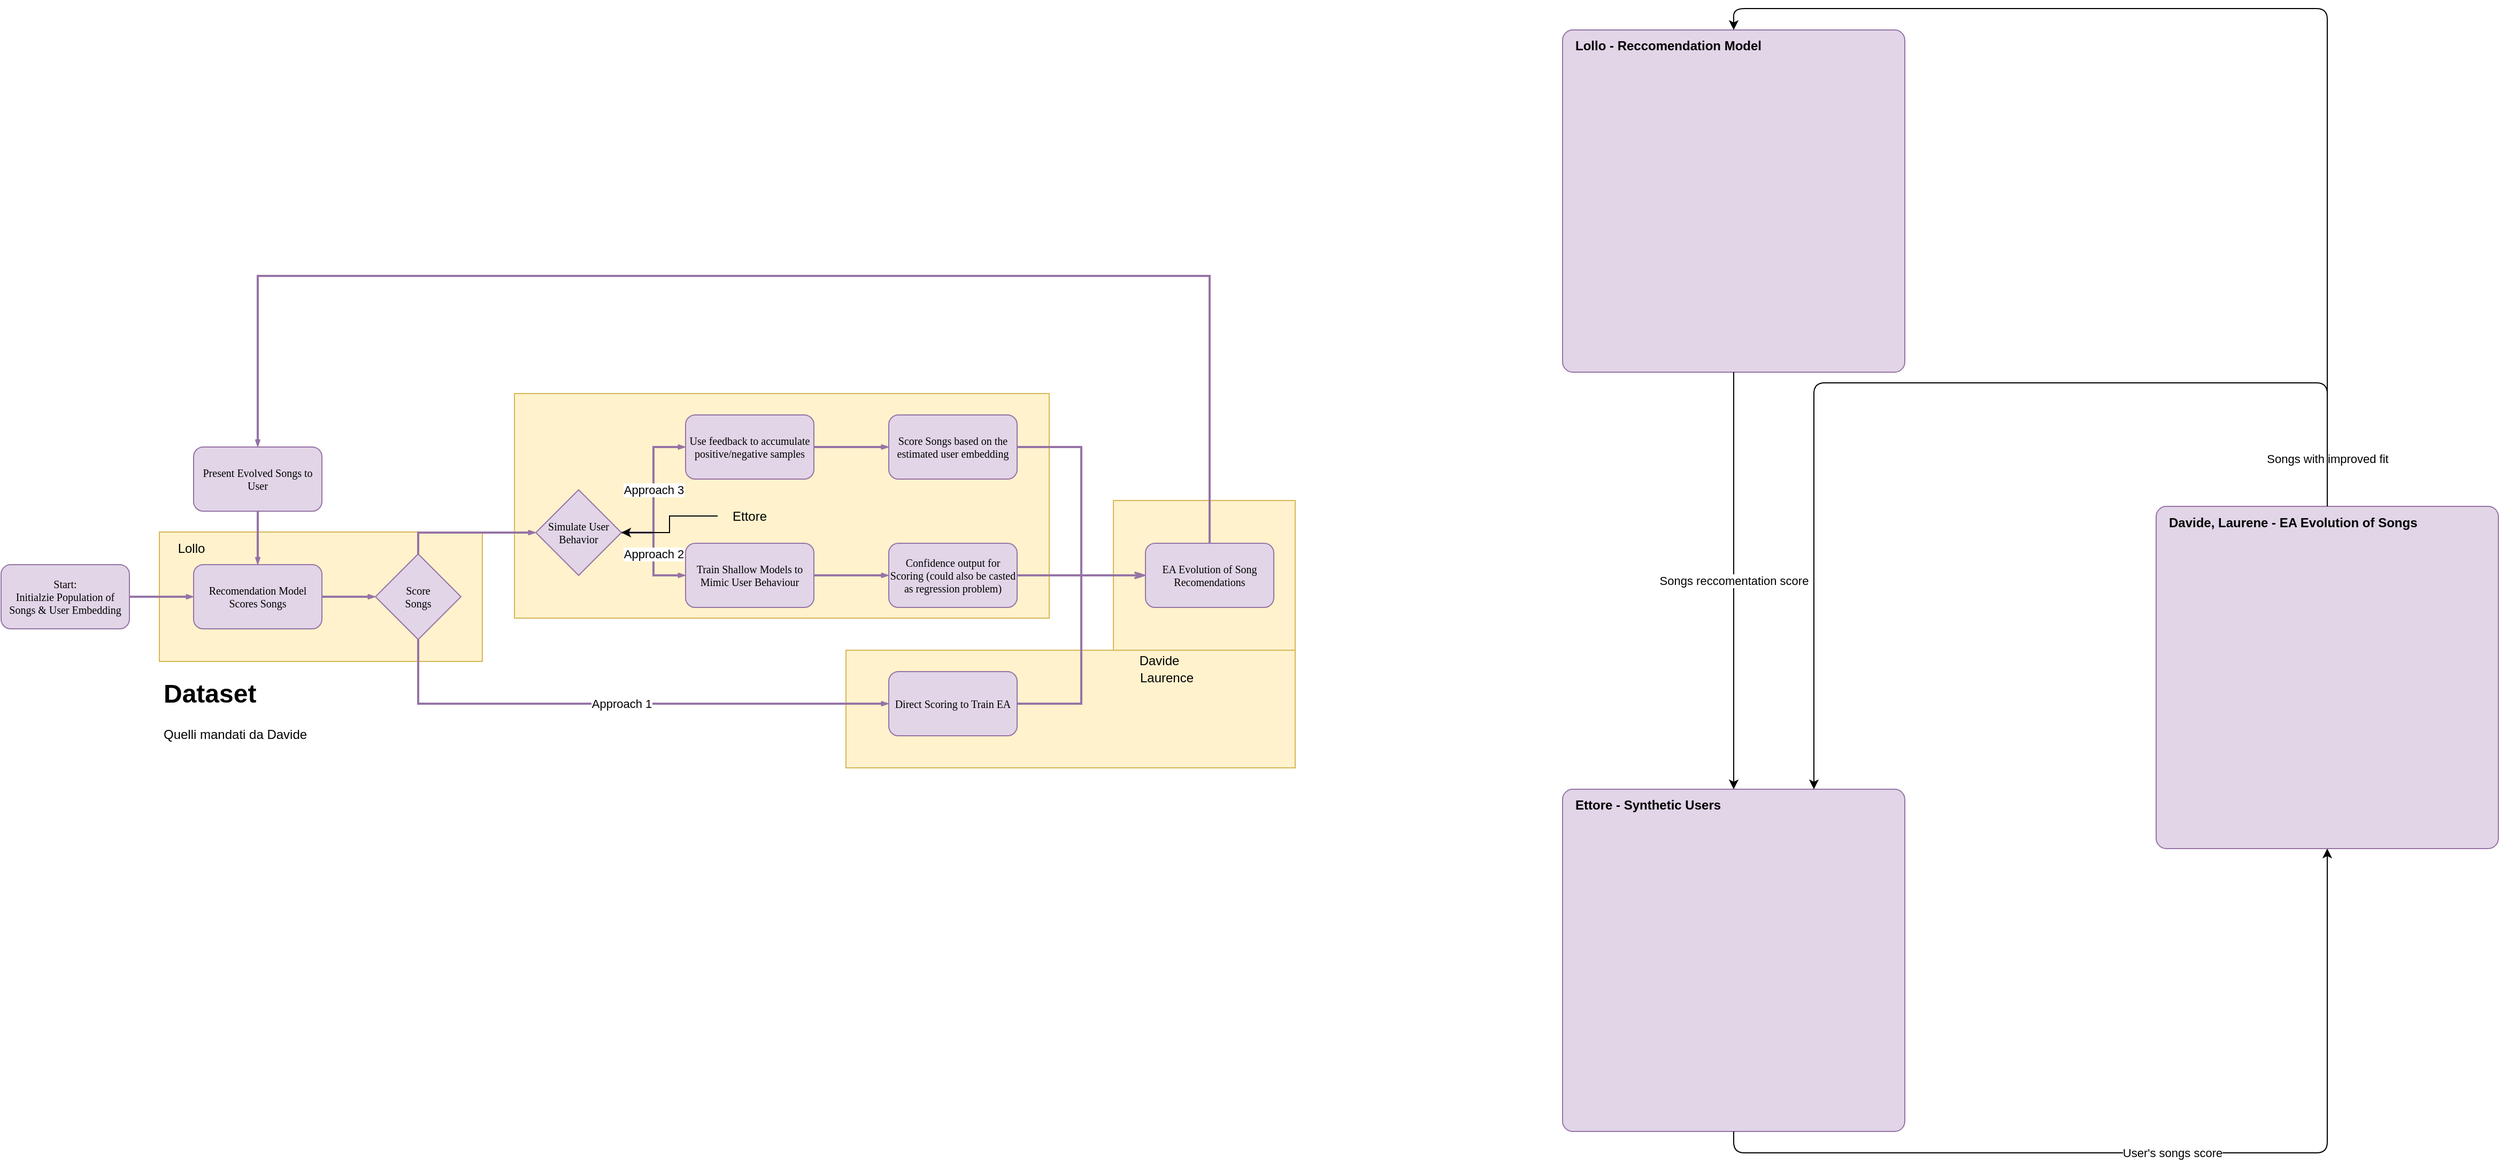<mxfile version="24.7.17">
  <diagram name="Page-1" id="5qk1M9Fl1hlWYoU_ZyAV">
    <mxGraphModel dx="1434" dy="1880" grid="1" gridSize="10" guides="1" tooltips="1" connect="1" arrows="1" fold="1" page="1" pageScale="1" pageWidth="850" pageHeight="1100" math="0" shadow="0">
      <root>
        <mxCell id="0" />
        <mxCell id="1" parent="0" />
        <mxCell id="CBEwIlwH5FtXZjfvDgn--34" value="" style="rounded=0;whiteSpace=wrap;html=1;fillColor=#fff2cc;strokeColor=#d6b656;" parent="1" vertex="1">
          <mxGeometry x="1150" y="290" width="170" height="140" as="geometry" />
        </mxCell>
        <mxCell id="CBEwIlwH5FtXZjfvDgn--33" value="" style="rounded=0;whiteSpace=wrap;html=1;fillColor=#fff2cc;strokeColor=#d6b656;" parent="1" vertex="1">
          <mxGeometry x="900" y="430" width="420" height="110" as="geometry" />
        </mxCell>
        <mxCell id="CBEwIlwH5FtXZjfvDgn--32" value="" style="rounded=0;whiteSpace=wrap;html=1;fillColor=#fff2cc;strokeColor=#d6b656;" parent="1" vertex="1">
          <mxGeometry x="590" y="190" width="500" height="210" as="geometry" />
        </mxCell>
        <mxCell id="CBEwIlwH5FtXZjfvDgn--31" value="" style="rounded=0;whiteSpace=wrap;html=1;fillColor=#fff2cc;strokeColor=#d6b656;" parent="1" vertex="1">
          <mxGeometry x="258" y="319.5" width="302" height="121" as="geometry" />
        </mxCell>
        <mxCell id="CBEwIlwH5FtXZjfvDgn--21" style="edgeStyle=orthogonalEdgeStyle;rounded=0;orthogonalLoop=1;jettySize=auto;html=1;exitX=1;exitY=0.5;exitDx=0;exitDy=0;entryX=0;entryY=0.5;entryDx=0;entryDy=0;strokeWidth=2;fillColor=#e1d5e7;strokeColor=#9673a6;endSize=3;startSize=3;endArrow=openThin;endFill=0;" parent="1" source="CBEwIlwH5FtXZjfvDgn--1" target="CBEwIlwH5FtXZjfvDgn--2" edge="1">
          <mxGeometry relative="1" as="geometry" />
        </mxCell>
        <mxCell id="CBEwIlwH5FtXZjfvDgn--1" value="&lt;div style=&quot;font-size: 10px;&quot;&gt;Start:&lt;/div&gt;&lt;div style=&quot;font-size: 10px;&quot;&gt;Initialzie Population of Songs &amp;amp; User Embedding&lt;br style=&quot;font-size: 10px;&quot;&gt;&lt;/div&gt;" style="rounded=1;whiteSpace=wrap;html=1;fillColor=#e1d5e7;strokeColor=#9673a6;strokeWidth=1;fontFamily=Verdana;fontSize=10;fontStyle=0" parent="1" vertex="1">
          <mxGeometry x="110" y="350" width="120" height="60" as="geometry" />
        </mxCell>
        <mxCell id="CBEwIlwH5FtXZjfvDgn--22" style="edgeStyle=orthogonalEdgeStyle;rounded=0;orthogonalLoop=1;jettySize=auto;html=1;exitX=1;exitY=0.5;exitDx=0;exitDy=0;entryX=0;entryY=0.5;entryDx=0;entryDy=0;strokeWidth=2;fillColor=#e1d5e7;strokeColor=#9673a6;endSize=3;startSize=3;endArrow=openThin;endFill=0;" parent="1" source="CBEwIlwH5FtXZjfvDgn--2" target="CBEwIlwH5FtXZjfvDgn--4" edge="1">
          <mxGeometry relative="1" as="geometry" />
        </mxCell>
        <mxCell id="CBEwIlwH5FtXZjfvDgn--2" value="Recomendation Model Scores Songs" style="rounded=1;whiteSpace=wrap;html=1;fillColor=#e1d5e7;strokeColor=#9673a6;strokeWidth=1;fontFamily=Verdana;fontSize=10;fontStyle=0" parent="1" vertex="1">
          <mxGeometry x="290" y="350" width="120" height="60" as="geometry" />
        </mxCell>
        <mxCell id="CBEwIlwH5FtXZjfvDgn--24" value="" style="edgeStyle=orthogonalEdgeStyle;rounded=0;orthogonalLoop=1;jettySize=auto;html=1;strokeWidth=2;fillColor=#e1d5e7;strokeColor=#9673a6;endSize=3;startSize=3;endArrow=openThin;endFill=0;" parent="1" source="CBEwIlwH5FtXZjfvDgn--3" target="CBEwIlwH5FtXZjfvDgn--2" edge="1">
          <mxGeometry relative="1" as="geometry" />
        </mxCell>
        <mxCell id="CBEwIlwH5FtXZjfvDgn--3" value="Present Evolved Songs to User" style="rounded=1;whiteSpace=wrap;html=1;fillColor=#e1d5e7;strokeColor=#9673a6;strokeWidth=1;fontFamily=Verdana;fontSize=10;fontStyle=0" parent="1" vertex="1">
          <mxGeometry x="290" y="240" width="120" height="60" as="geometry" />
        </mxCell>
        <mxCell id="CBEwIlwH5FtXZjfvDgn--19" style="edgeStyle=orthogonalEdgeStyle;rounded=0;orthogonalLoop=1;jettySize=auto;html=1;exitX=0.5;exitY=0;exitDx=0;exitDy=0;entryX=0;entryY=0.5;entryDx=0;entryDy=0;strokeWidth=2;fillColor=#e1d5e7;strokeColor=#9673a6;endSize=3;startSize=3;endArrow=openThin;endFill=0;" parent="1" source="CBEwIlwH5FtXZjfvDgn--4" target="CBEwIlwH5FtXZjfvDgn--5" edge="1">
          <mxGeometry relative="1" as="geometry" />
        </mxCell>
        <mxCell id="CBEwIlwH5FtXZjfvDgn--20" value="Approach 1" style="edgeStyle=orthogonalEdgeStyle;rounded=0;orthogonalLoop=1;jettySize=auto;html=1;exitX=0.5;exitY=1;exitDx=0;exitDy=0;entryX=0;entryY=0.5;entryDx=0;entryDy=0;strokeWidth=2;fillColor=#e1d5e7;strokeColor=#9673a6;endSize=3;startSize=3;endArrow=openThin;endFill=0;" parent="1" source="CBEwIlwH5FtXZjfvDgn--4" target="CBEwIlwH5FtXZjfvDgn--10" edge="1">
          <mxGeometry relative="1" as="geometry" />
        </mxCell>
        <mxCell id="CBEwIlwH5FtXZjfvDgn--4" value="&lt;div style=&quot;font-size: 10px;&quot;&gt;Score&lt;/div&gt;&lt;div style=&quot;font-size: 10px;&quot;&gt;Songs&lt;br style=&quot;font-size: 10px;&quot;&gt;&lt;/div&gt;" style="rhombus;whiteSpace=wrap;html=1;fillColor=#e1d5e7;strokeColor=#9673a6;strokeWidth=1;fontFamily=Verdana;fontSize=10;fontStyle=0" parent="1" vertex="1">
          <mxGeometry x="460" y="340" width="80" height="80" as="geometry" />
        </mxCell>
        <mxCell id="CBEwIlwH5FtXZjfvDgn--17" value="&lt;div&gt;Approach 3&lt;/div&gt;" style="edgeStyle=orthogonalEdgeStyle;rounded=0;orthogonalLoop=1;jettySize=auto;html=1;exitX=1;exitY=0.5;exitDx=0;exitDy=0;entryX=0;entryY=0.5;entryDx=0;entryDy=0;strokeWidth=2;fillColor=#e1d5e7;strokeColor=#9673a6;endSize=3;startSize=3;endArrow=openThin;endFill=0;" parent="1" source="CBEwIlwH5FtXZjfvDgn--5" target="CBEwIlwH5FtXZjfvDgn--6" edge="1">
          <mxGeometry relative="1" as="geometry" />
        </mxCell>
        <mxCell id="CBEwIlwH5FtXZjfvDgn--18" value="Approach 2" style="edgeStyle=orthogonalEdgeStyle;rounded=0;orthogonalLoop=1;jettySize=auto;html=1;exitX=1;exitY=0.5;exitDx=0;exitDy=0;entryX=0;entryY=0.5;entryDx=0;entryDy=0;strokeWidth=2;fillColor=#e1d5e7;strokeColor=#9673a6;endSize=3;startSize=3;endArrow=openThin;endFill=0;" parent="1" source="CBEwIlwH5FtXZjfvDgn--5" target="CBEwIlwH5FtXZjfvDgn--8" edge="1">
          <mxGeometry relative="1" as="geometry" />
        </mxCell>
        <mxCell id="CBEwIlwH5FtXZjfvDgn--5" value="Simulate User Behavior" style="rhombus;whiteSpace=wrap;html=1;fillColor=#e1d5e7;strokeColor=#9673a6;strokeWidth=1;fontFamily=Verdana;fontSize=10;fontStyle=0" parent="1" vertex="1">
          <mxGeometry x="610" y="280" width="80" height="80" as="geometry" />
        </mxCell>
        <mxCell id="CBEwIlwH5FtXZjfvDgn--15" style="edgeStyle=orthogonalEdgeStyle;rounded=0;orthogonalLoop=1;jettySize=auto;html=1;exitX=1;exitY=0.5;exitDx=0;exitDy=0;entryX=0;entryY=0.5;entryDx=0;entryDy=0;strokeWidth=2;fillColor=#e1d5e7;strokeColor=#9673a6;endSize=3;startSize=3;endArrow=openThin;endFill=0;" parent="1" source="CBEwIlwH5FtXZjfvDgn--6" target="CBEwIlwH5FtXZjfvDgn--7" edge="1">
          <mxGeometry relative="1" as="geometry" />
        </mxCell>
        <mxCell id="CBEwIlwH5FtXZjfvDgn--6" value="Use feedback to accumulate positive/negative samples" style="rounded=1;whiteSpace=wrap;html=1;fillColor=#e1d5e7;strokeColor=#9673a6;strokeWidth=1;fontFamily=Verdana;fontSize=10;fontStyle=0" parent="1" vertex="1">
          <mxGeometry x="750" y="210" width="120" height="60" as="geometry" />
        </mxCell>
        <mxCell id="CBEwIlwH5FtXZjfvDgn--13" style="edgeStyle=orthogonalEdgeStyle;rounded=0;orthogonalLoop=1;jettySize=auto;html=1;exitX=1;exitY=0.5;exitDx=0;exitDy=0;entryX=0;entryY=0.5;entryDx=0;entryDy=0;strokeWidth=2;fillColor=#e1d5e7;strokeColor=#9673a6;endSize=3;startSize=3;endArrow=openThin;endFill=0;" parent="1" source="CBEwIlwH5FtXZjfvDgn--7" target="CBEwIlwH5FtXZjfvDgn--11" edge="1">
          <mxGeometry relative="1" as="geometry" />
        </mxCell>
        <mxCell id="CBEwIlwH5FtXZjfvDgn--7" value="Score Songs based on the estimated user embedding" style="rounded=1;whiteSpace=wrap;html=1;fillColor=#e1d5e7;strokeColor=#9673a6;strokeWidth=1;fontFamily=Verdana;fontSize=10;fontStyle=0" parent="1" vertex="1">
          <mxGeometry x="940" y="210" width="120" height="60" as="geometry" />
        </mxCell>
        <mxCell id="CBEwIlwH5FtXZjfvDgn--16" style="edgeStyle=orthogonalEdgeStyle;rounded=0;orthogonalLoop=1;jettySize=auto;html=1;exitX=1;exitY=0.5;exitDx=0;exitDy=0;entryX=0;entryY=0.5;entryDx=0;entryDy=0;strokeWidth=2;fillColor=#e1d5e7;strokeColor=#9673a6;endSize=3;startSize=3;endArrow=openThin;endFill=0;" parent="1" source="CBEwIlwH5FtXZjfvDgn--8" target="CBEwIlwH5FtXZjfvDgn--9" edge="1">
          <mxGeometry relative="1" as="geometry" />
        </mxCell>
        <mxCell id="CBEwIlwH5FtXZjfvDgn--8" value="Train Shallow Models to Mimic User Behaviour" style="rounded=1;whiteSpace=wrap;html=1;fillColor=#e1d5e7;strokeColor=#9673a6;strokeWidth=1;fontFamily=Verdana;fontSize=10;fontStyle=0" parent="1" vertex="1">
          <mxGeometry x="750" y="330" width="120" height="60" as="geometry" />
        </mxCell>
        <mxCell id="CBEwIlwH5FtXZjfvDgn--12" style="edgeStyle=orthogonalEdgeStyle;rounded=0;orthogonalLoop=1;jettySize=auto;html=1;exitX=1;exitY=0.5;exitDx=0;exitDy=0;entryX=0;entryY=0.5;entryDx=0;entryDy=0;strokeWidth=2;fillColor=#e1d5e7;strokeColor=#9673a6;endArrow=openThin;endFill=0;" parent="1" source="CBEwIlwH5FtXZjfvDgn--9" target="CBEwIlwH5FtXZjfvDgn--11" edge="1">
          <mxGeometry relative="1" as="geometry" />
        </mxCell>
        <mxCell id="CBEwIlwH5FtXZjfvDgn--9" value="Confidence output for Scoring (could also be casted as regression problem)" style="rounded=1;whiteSpace=wrap;html=1;fillColor=#e1d5e7;strokeColor=#9673a6;strokeWidth=1;fontFamily=Verdana;fontSize=10;fontStyle=0" parent="1" vertex="1">
          <mxGeometry x="940" y="330" width="120" height="60" as="geometry" />
        </mxCell>
        <mxCell id="CBEwIlwH5FtXZjfvDgn--14" style="edgeStyle=orthogonalEdgeStyle;rounded=0;orthogonalLoop=1;jettySize=auto;html=1;exitX=1;exitY=0.5;exitDx=0;exitDy=0;entryX=0;entryY=0.5;entryDx=0;entryDy=0;strokeWidth=2;fillColor=#e1d5e7;strokeColor=#9673a6;endSize=3;startSize=3;endArrow=openThin;endFill=0;" parent="1" source="CBEwIlwH5FtXZjfvDgn--10" target="CBEwIlwH5FtXZjfvDgn--11" edge="1">
          <mxGeometry relative="1" as="geometry" />
        </mxCell>
        <mxCell id="CBEwIlwH5FtXZjfvDgn--10" value="Direct Scoring to Train EA" style="rounded=1;whiteSpace=wrap;html=1;fillColor=#e1d5e7;strokeColor=#9673a6;strokeWidth=1;fontFamily=Verdana;fontSize=10;fontStyle=0" parent="1" vertex="1">
          <mxGeometry x="940" y="450" width="120" height="60" as="geometry" />
        </mxCell>
        <mxCell id="CBEwIlwH5FtXZjfvDgn--23" style="edgeStyle=orthogonalEdgeStyle;rounded=0;orthogonalLoop=1;jettySize=auto;html=1;exitX=0.5;exitY=0;exitDx=0;exitDy=0;entryX=0.5;entryY=0;entryDx=0;entryDy=0;strokeWidth=2;fillColor=#e1d5e7;strokeColor=#9673a6;endSize=3;startSize=3;endArrow=openThin;endFill=0;" parent="1" source="CBEwIlwH5FtXZjfvDgn--11" target="CBEwIlwH5FtXZjfvDgn--3" edge="1">
          <mxGeometry relative="1" as="geometry">
            <Array as="points">
              <mxPoint x="1240" y="80" />
              <mxPoint x="350" y="80" />
            </Array>
          </mxGeometry>
        </mxCell>
        <mxCell id="CBEwIlwH5FtXZjfvDgn--11" value="EA Evolution of Song Recomendations" style="rounded=1;whiteSpace=wrap;html=1;fillColor=#e1d5e7;strokeColor=#9673a6;strokeWidth=1;fontFamily=Verdana;fontSize=10;fontStyle=0" parent="1" vertex="1">
          <mxGeometry x="1180" y="330" width="120" height="60" as="geometry" />
        </mxCell>
        <mxCell id="CBEwIlwH5FtXZjfvDgn--36" value="Lollo" style="text;html=1;align=center;verticalAlign=middle;whiteSpace=wrap;rounded=0;" parent="1" vertex="1">
          <mxGeometry x="258" y="319.5" width="60" height="30" as="geometry" />
        </mxCell>
        <mxCell id="CBEwIlwH5FtXZjfvDgn--37" value="&lt;h1 style=&quot;margin-top: 0px;&quot;&gt;Dataset&lt;/h1&gt;&lt;p&gt;Quelli mandati da Davide&lt;/p&gt;&lt;p&gt;&lt;br&gt;&lt;/p&gt;" style="text;html=1;whiteSpace=wrap;overflow=hidden;rounded=0;" parent="1" vertex="1">
          <mxGeometry x="260" y="450" width="180" height="120" as="geometry" />
        </mxCell>
        <mxCell id="CBEwIlwH5FtXZjfvDgn--38" value="Laurence" style="text;html=1;align=center;verticalAlign=middle;whiteSpace=wrap;rounded=0;" parent="1" vertex="1">
          <mxGeometry x="1170" y="440.5" width="60" height="30" as="geometry" />
        </mxCell>
        <mxCell id="R_brhPZDmrhsbd484Th9-1" value="" style="edgeStyle=orthogonalEdgeStyle;rounded=0;orthogonalLoop=1;jettySize=auto;html=1;" edge="1" parent="1" source="CBEwIlwH5FtXZjfvDgn--39" target="CBEwIlwH5FtXZjfvDgn--5">
          <mxGeometry relative="1" as="geometry" />
        </mxCell>
        <mxCell id="CBEwIlwH5FtXZjfvDgn--39" value="Ettore" style="text;html=1;align=center;verticalAlign=middle;whiteSpace=wrap;rounded=0;" parent="1" vertex="1">
          <mxGeometry x="780" y="289.5" width="60" height="30" as="geometry" />
        </mxCell>
        <mxCell id="CBEwIlwH5FtXZjfvDgn--40" value="Davide" style="text;html=1;align=center;verticalAlign=middle;whiteSpace=wrap;rounded=0;" parent="1" vertex="1">
          <mxGeometry x="1163" y="425" width="60" height="30" as="geometry" />
        </mxCell>
        <mxCell id="R_brhPZDmrhsbd484Th9-4" value="" style="group" vertex="1" connectable="0" parent="1">
          <mxGeometry x="1570" y="-150" width="320" height="320" as="geometry" />
        </mxCell>
        <mxCell id="R_brhPZDmrhsbd484Th9-2" value="" style="rounded=1;whiteSpace=wrap;html=1;arcSize=3;fillColor=#e1d5e7;strokeColor=#9673a6;" vertex="1" parent="R_brhPZDmrhsbd484Th9-4">
          <mxGeometry width="320" height="320" as="geometry" />
        </mxCell>
        <mxCell id="R_brhPZDmrhsbd484Th9-3" value="Lollo - Reccomendation Model" style="text;html=1;align=left;verticalAlign=middle;whiteSpace=wrap;rounded=0;fontStyle=1" vertex="1" parent="R_brhPZDmrhsbd484Th9-4">
          <mxGeometry x="10" width="300" height="30" as="geometry" />
        </mxCell>
        <mxCell id="R_brhPZDmrhsbd484Th9-5" value="" style="group" vertex="1" connectable="0" parent="1">
          <mxGeometry x="1570" y="560" width="320" height="320" as="geometry" />
        </mxCell>
        <mxCell id="R_brhPZDmrhsbd484Th9-6" value="" style="rounded=1;whiteSpace=wrap;html=1;arcSize=3;fillColor=#e1d5e7;strokeColor=#9673a6;" vertex="1" parent="R_brhPZDmrhsbd484Th9-5">
          <mxGeometry width="320" height="320" as="geometry" />
        </mxCell>
        <mxCell id="R_brhPZDmrhsbd484Th9-7" value="Ettore - Synthetic Users" style="text;html=1;align=left;verticalAlign=middle;whiteSpace=wrap;rounded=0;fontStyle=1" vertex="1" parent="R_brhPZDmrhsbd484Th9-5">
          <mxGeometry x="10" width="300" height="30" as="geometry" />
        </mxCell>
        <mxCell id="R_brhPZDmrhsbd484Th9-8" value="" style="group" vertex="1" connectable="0" parent="1">
          <mxGeometry x="2125" y="295.5" width="320" height="320" as="geometry" />
        </mxCell>
        <mxCell id="R_brhPZDmrhsbd484Th9-9" value="" style="rounded=1;whiteSpace=wrap;html=1;arcSize=3;fillColor=#e1d5e7;strokeColor=#9673a6;" vertex="1" parent="R_brhPZDmrhsbd484Th9-8">
          <mxGeometry width="320" height="320" as="geometry" />
        </mxCell>
        <mxCell id="R_brhPZDmrhsbd484Th9-10" value="Davide, Laurene - EA Evolution of Songs" style="text;html=1;align=left;verticalAlign=middle;whiteSpace=wrap;rounded=0;fontStyle=1" vertex="1" parent="R_brhPZDmrhsbd484Th9-8">
          <mxGeometry x="10" width="300" height="30" as="geometry" />
        </mxCell>
        <mxCell id="R_brhPZDmrhsbd484Th9-11" value="Songs reccomentation score" style="edgeStyle=orthogonalEdgeStyle;rounded=0;orthogonalLoop=1;jettySize=auto;html=1;exitX=0.5;exitY=1;exitDx=0;exitDy=0;entryX=0.5;entryY=0;entryDx=0;entryDy=0;" edge="1" parent="1" source="R_brhPZDmrhsbd484Th9-2" target="R_brhPZDmrhsbd484Th9-7">
          <mxGeometry relative="1" as="geometry" />
        </mxCell>
        <mxCell id="R_brhPZDmrhsbd484Th9-12" value="User&#39;s songs score" style="edgeStyle=orthogonalEdgeStyle;rounded=1;orthogonalLoop=1;jettySize=auto;html=1;exitX=0.5;exitY=1;exitDx=0;exitDy=0;entryX=0.5;entryY=1;entryDx=0;entryDy=0;curved=0;" edge="1" parent="1" source="R_brhPZDmrhsbd484Th9-6" target="R_brhPZDmrhsbd484Th9-9">
          <mxGeometry relative="1" as="geometry" />
        </mxCell>
        <mxCell id="R_brhPZDmrhsbd484Th9-13" value="Songs with improved fit" style="edgeStyle=orthogonalEdgeStyle;rounded=1;orthogonalLoop=1;jettySize=auto;html=1;exitX=0.5;exitY=0;exitDx=0;exitDy=0;entryX=0.5;entryY=0;entryDx=0;entryDy=0;curved=0;" edge="1" parent="1" source="R_brhPZDmrhsbd484Th9-10" target="R_brhPZDmrhsbd484Th9-3">
          <mxGeometry x="-0.912" relative="1" as="geometry">
            <mxPoint y="1" as="offset" />
          </mxGeometry>
        </mxCell>
        <mxCell id="R_brhPZDmrhsbd484Th9-14" value="" style="edgeStyle=orthogonalEdgeStyle;rounded=1;orthogonalLoop=1;jettySize=auto;html=1;exitX=0.5;exitY=0;exitDx=0;exitDy=0;entryX=0.75;entryY=0;entryDx=0;entryDy=0;curved=0;" edge="1" parent="1" source="R_brhPZDmrhsbd484Th9-10" target="R_brhPZDmrhsbd484Th9-7">
          <mxGeometry relative="1" as="geometry">
            <Array as="points">
              <mxPoint x="2285" y="180" />
              <mxPoint x="1805" y="180" />
            </Array>
          </mxGeometry>
        </mxCell>
      </root>
    </mxGraphModel>
  </diagram>
</mxfile>
